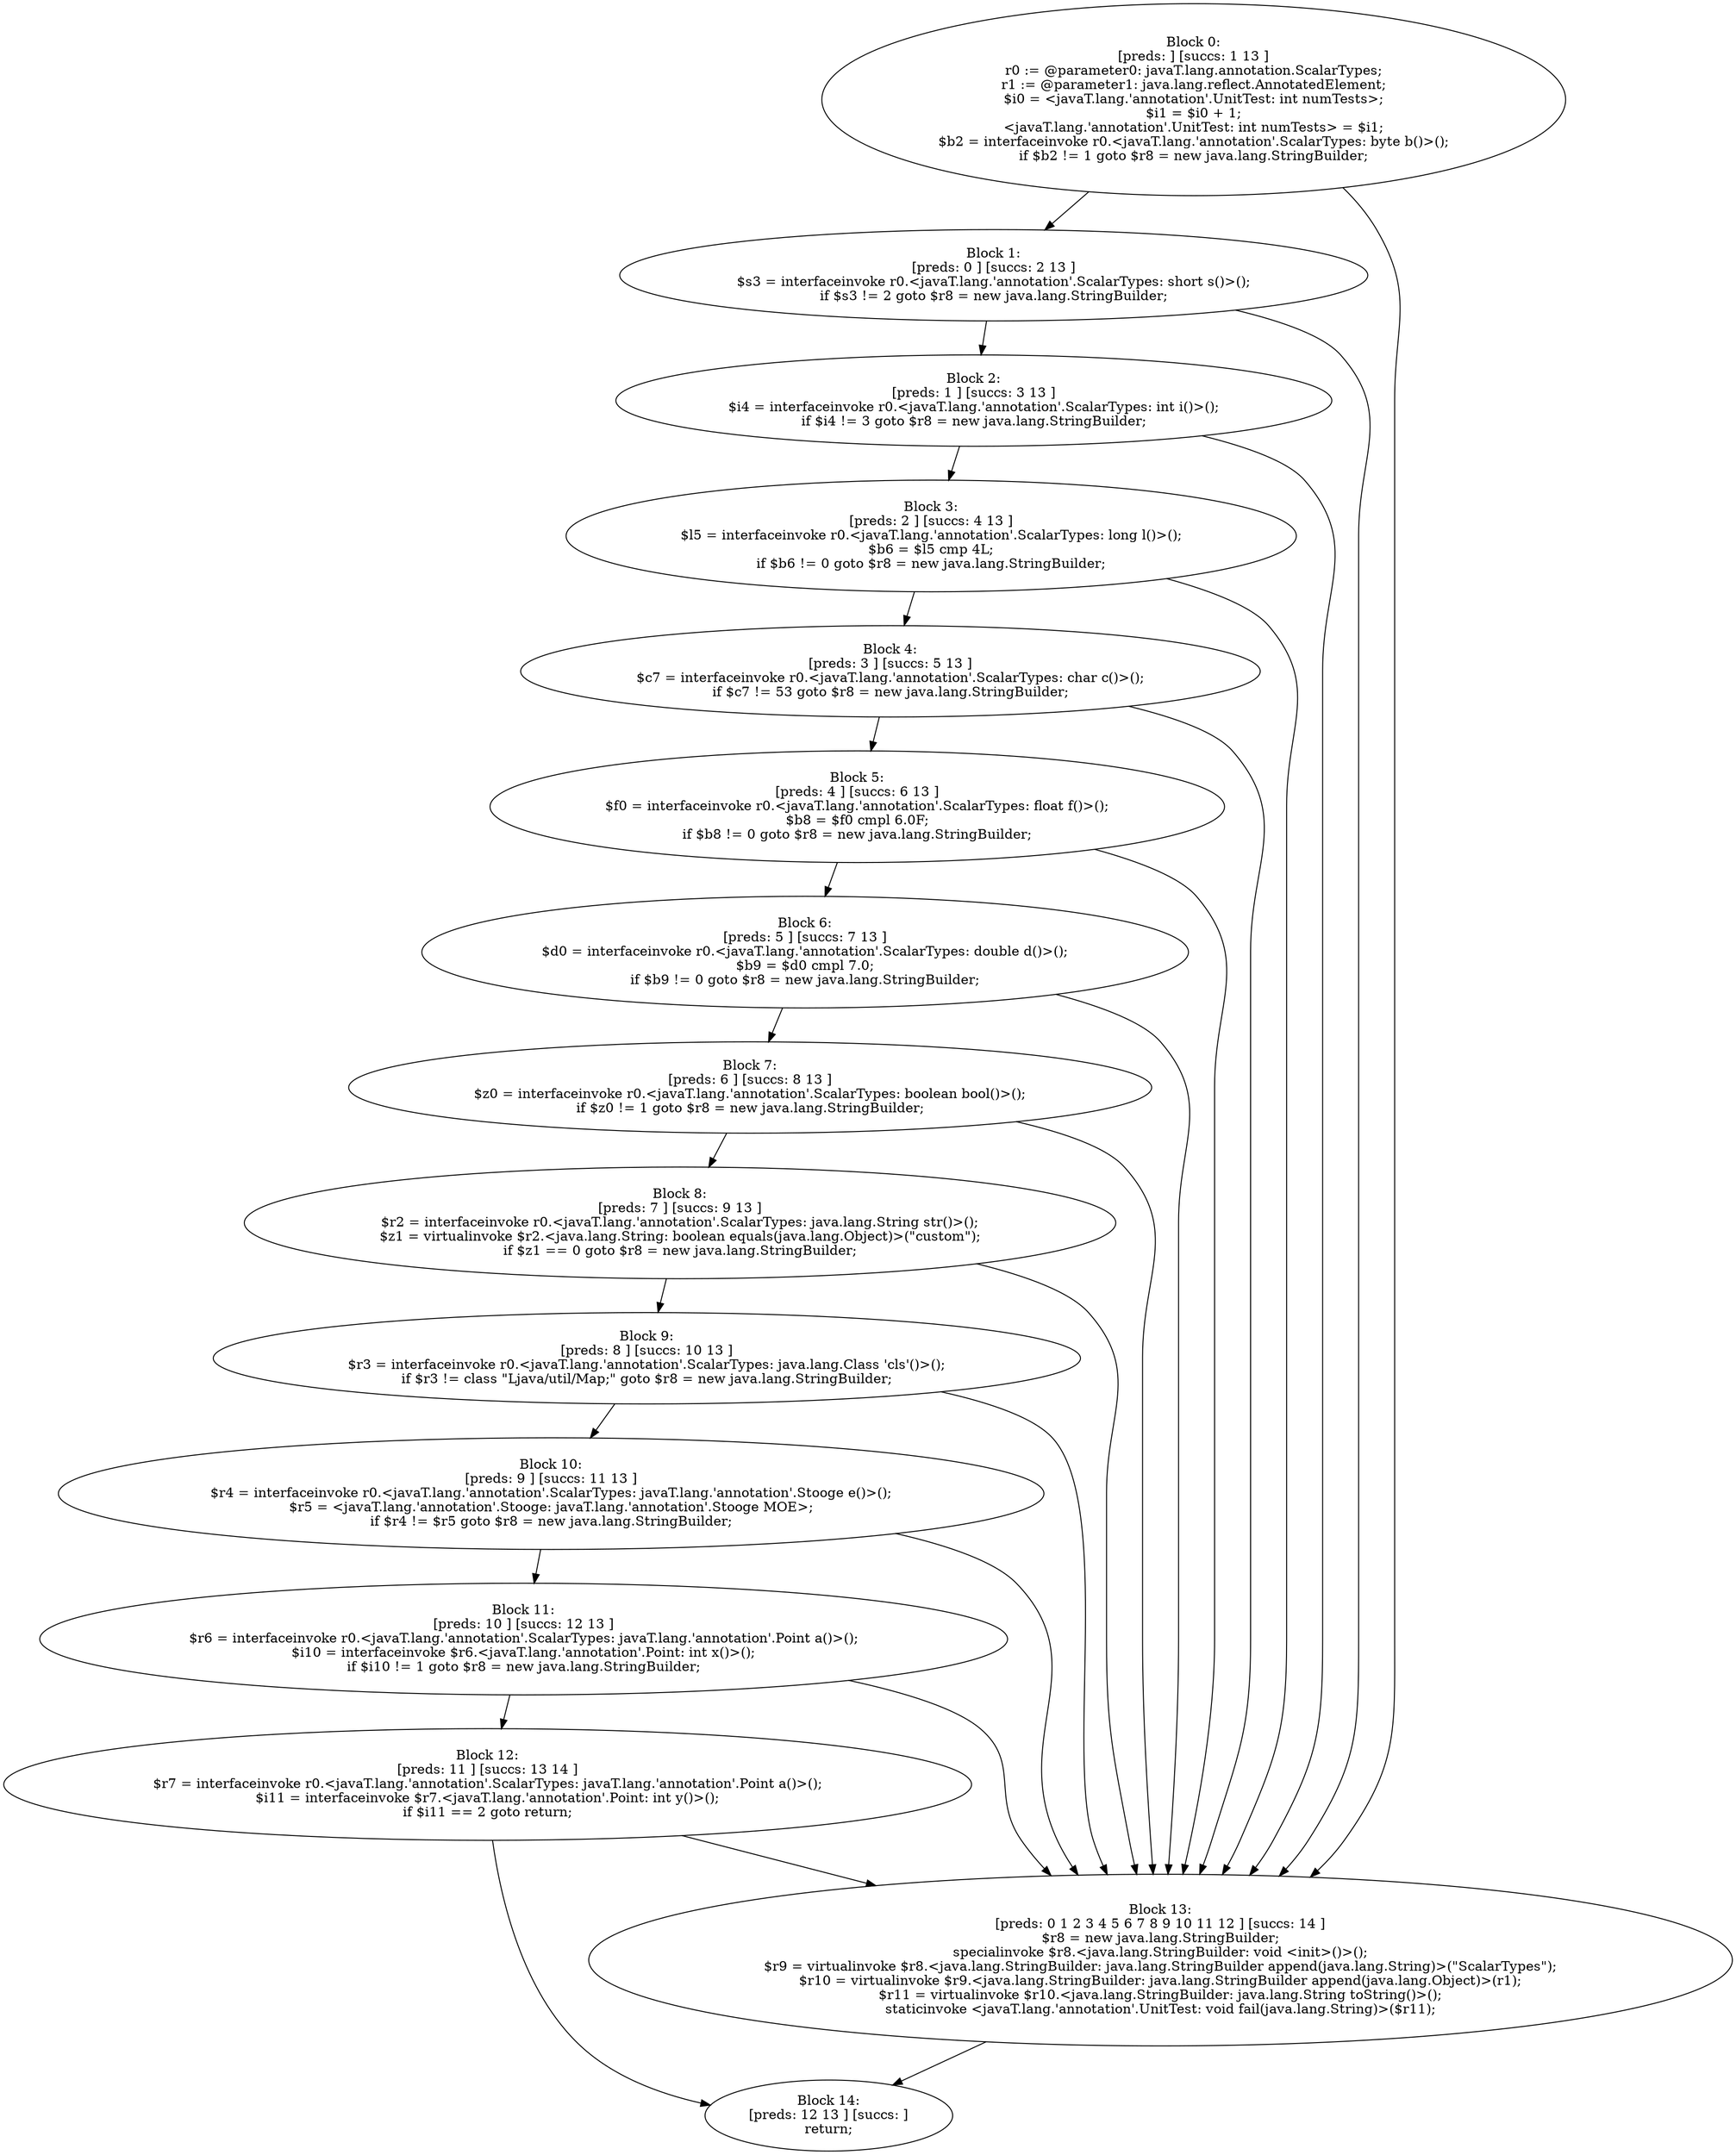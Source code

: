 digraph "unitGraph" {
    "Block 0:
[preds: ] [succs: 1 13 ]
r0 := @parameter0: javaT.lang.annotation.ScalarTypes;
r1 := @parameter1: java.lang.reflect.AnnotatedElement;
$i0 = <javaT.lang.'annotation'.UnitTest: int numTests>;
$i1 = $i0 + 1;
<javaT.lang.'annotation'.UnitTest: int numTests> = $i1;
$b2 = interfaceinvoke r0.<javaT.lang.'annotation'.ScalarTypes: byte b()>();
if $b2 != 1 goto $r8 = new java.lang.StringBuilder;
"
    "Block 1:
[preds: 0 ] [succs: 2 13 ]
$s3 = interfaceinvoke r0.<javaT.lang.'annotation'.ScalarTypes: short s()>();
if $s3 != 2 goto $r8 = new java.lang.StringBuilder;
"
    "Block 2:
[preds: 1 ] [succs: 3 13 ]
$i4 = interfaceinvoke r0.<javaT.lang.'annotation'.ScalarTypes: int i()>();
if $i4 != 3 goto $r8 = new java.lang.StringBuilder;
"
    "Block 3:
[preds: 2 ] [succs: 4 13 ]
$l5 = interfaceinvoke r0.<javaT.lang.'annotation'.ScalarTypes: long l()>();
$b6 = $l5 cmp 4L;
if $b6 != 0 goto $r8 = new java.lang.StringBuilder;
"
    "Block 4:
[preds: 3 ] [succs: 5 13 ]
$c7 = interfaceinvoke r0.<javaT.lang.'annotation'.ScalarTypes: char c()>();
if $c7 != 53 goto $r8 = new java.lang.StringBuilder;
"
    "Block 5:
[preds: 4 ] [succs: 6 13 ]
$f0 = interfaceinvoke r0.<javaT.lang.'annotation'.ScalarTypes: float f()>();
$b8 = $f0 cmpl 6.0F;
if $b8 != 0 goto $r8 = new java.lang.StringBuilder;
"
    "Block 6:
[preds: 5 ] [succs: 7 13 ]
$d0 = interfaceinvoke r0.<javaT.lang.'annotation'.ScalarTypes: double d()>();
$b9 = $d0 cmpl 7.0;
if $b9 != 0 goto $r8 = new java.lang.StringBuilder;
"
    "Block 7:
[preds: 6 ] [succs: 8 13 ]
$z0 = interfaceinvoke r0.<javaT.lang.'annotation'.ScalarTypes: boolean bool()>();
if $z0 != 1 goto $r8 = new java.lang.StringBuilder;
"
    "Block 8:
[preds: 7 ] [succs: 9 13 ]
$r2 = interfaceinvoke r0.<javaT.lang.'annotation'.ScalarTypes: java.lang.String str()>();
$z1 = virtualinvoke $r2.<java.lang.String: boolean equals(java.lang.Object)>(\"custom\");
if $z1 == 0 goto $r8 = new java.lang.StringBuilder;
"
    "Block 9:
[preds: 8 ] [succs: 10 13 ]
$r3 = interfaceinvoke r0.<javaT.lang.'annotation'.ScalarTypes: java.lang.Class 'cls'()>();
if $r3 != class \"Ljava/util/Map;\" goto $r8 = new java.lang.StringBuilder;
"
    "Block 10:
[preds: 9 ] [succs: 11 13 ]
$r4 = interfaceinvoke r0.<javaT.lang.'annotation'.ScalarTypes: javaT.lang.'annotation'.Stooge e()>();
$r5 = <javaT.lang.'annotation'.Stooge: javaT.lang.'annotation'.Stooge MOE>;
if $r4 != $r5 goto $r8 = new java.lang.StringBuilder;
"
    "Block 11:
[preds: 10 ] [succs: 12 13 ]
$r6 = interfaceinvoke r0.<javaT.lang.'annotation'.ScalarTypes: javaT.lang.'annotation'.Point a()>();
$i10 = interfaceinvoke $r6.<javaT.lang.'annotation'.Point: int x()>();
if $i10 != 1 goto $r8 = new java.lang.StringBuilder;
"
    "Block 12:
[preds: 11 ] [succs: 13 14 ]
$r7 = interfaceinvoke r0.<javaT.lang.'annotation'.ScalarTypes: javaT.lang.'annotation'.Point a()>();
$i11 = interfaceinvoke $r7.<javaT.lang.'annotation'.Point: int y()>();
if $i11 == 2 goto return;
"
    "Block 13:
[preds: 0 1 2 3 4 5 6 7 8 9 10 11 12 ] [succs: 14 ]
$r8 = new java.lang.StringBuilder;
specialinvoke $r8.<java.lang.StringBuilder: void <init>()>();
$r9 = virtualinvoke $r8.<java.lang.StringBuilder: java.lang.StringBuilder append(java.lang.String)>(\"ScalarTypes\");
$r10 = virtualinvoke $r9.<java.lang.StringBuilder: java.lang.StringBuilder append(java.lang.Object)>(r1);
$r11 = virtualinvoke $r10.<java.lang.StringBuilder: java.lang.String toString()>();
staticinvoke <javaT.lang.'annotation'.UnitTest: void fail(java.lang.String)>($r11);
"
    "Block 14:
[preds: 12 13 ] [succs: ]
return;
"
    "Block 0:
[preds: ] [succs: 1 13 ]
r0 := @parameter0: javaT.lang.annotation.ScalarTypes;
r1 := @parameter1: java.lang.reflect.AnnotatedElement;
$i0 = <javaT.lang.'annotation'.UnitTest: int numTests>;
$i1 = $i0 + 1;
<javaT.lang.'annotation'.UnitTest: int numTests> = $i1;
$b2 = interfaceinvoke r0.<javaT.lang.'annotation'.ScalarTypes: byte b()>();
if $b2 != 1 goto $r8 = new java.lang.StringBuilder;
"->"Block 1:
[preds: 0 ] [succs: 2 13 ]
$s3 = interfaceinvoke r0.<javaT.lang.'annotation'.ScalarTypes: short s()>();
if $s3 != 2 goto $r8 = new java.lang.StringBuilder;
";
    "Block 0:
[preds: ] [succs: 1 13 ]
r0 := @parameter0: javaT.lang.annotation.ScalarTypes;
r1 := @parameter1: java.lang.reflect.AnnotatedElement;
$i0 = <javaT.lang.'annotation'.UnitTest: int numTests>;
$i1 = $i0 + 1;
<javaT.lang.'annotation'.UnitTest: int numTests> = $i1;
$b2 = interfaceinvoke r0.<javaT.lang.'annotation'.ScalarTypes: byte b()>();
if $b2 != 1 goto $r8 = new java.lang.StringBuilder;
"->"Block 13:
[preds: 0 1 2 3 4 5 6 7 8 9 10 11 12 ] [succs: 14 ]
$r8 = new java.lang.StringBuilder;
specialinvoke $r8.<java.lang.StringBuilder: void <init>()>();
$r9 = virtualinvoke $r8.<java.lang.StringBuilder: java.lang.StringBuilder append(java.lang.String)>(\"ScalarTypes\");
$r10 = virtualinvoke $r9.<java.lang.StringBuilder: java.lang.StringBuilder append(java.lang.Object)>(r1);
$r11 = virtualinvoke $r10.<java.lang.StringBuilder: java.lang.String toString()>();
staticinvoke <javaT.lang.'annotation'.UnitTest: void fail(java.lang.String)>($r11);
";
    "Block 1:
[preds: 0 ] [succs: 2 13 ]
$s3 = interfaceinvoke r0.<javaT.lang.'annotation'.ScalarTypes: short s()>();
if $s3 != 2 goto $r8 = new java.lang.StringBuilder;
"->"Block 2:
[preds: 1 ] [succs: 3 13 ]
$i4 = interfaceinvoke r0.<javaT.lang.'annotation'.ScalarTypes: int i()>();
if $i4 != 3 goto $r8 = new java.lang.StringBuilder;
";
    "Block 1:
[preds: 0 ] [succs: 2 13 ]
$s3 = interfaceinvoke r0.<javaT.lang.'annotation'.ScalarTypes: short s()>();
if $s3 != 2 goto $r8 = new java.lang.StringBuilder;
"->"Block 13:
[preds: 0 1 2 3 4 5 6 7 8 9 10 11 12 ] [succs: 14 ]
$r8 = new java.lang.StringBuilder;
specialinvoke $r8.<java.lang.StringBuilder: void <init>()>();
$r9 = virtualinvoke $r8.<java.lang.StringBuilder: java.lang.StringBuilder append(java.lang.String)>(\"ScalarTypes\");
$r10 = virtualinvoke $r9.<java.lang.StringBuilder: java.lang.StringBuilder append(java.lang.Object)>(r1);
$r11 = virtualinvoke $r10.<java.lang.StringBuilder: java.lang.String toString()>();
staticinvoke <javaT.lang.'annotation'.UnitTest: void fail(java.lang.String)>($r11);
";
    "Block 2:
[preds: 1 ] [succs: 3 13 ]
$i4 = interfaceinvoke r0.<javaT.lang.'annotation'.ScalarTypes: int i()>();
if $i4 != 3 goto $r8 = new java.lang.StringBuilder;
"->"Block 3:
[preds: 2 ] [succs: 4 13 ]
$l5 = interfaceinvoke r0.<javaT.lang.'annotation'.ScalarTypes: long l()>();
$b6 = $l5 cmp 4L;
if $b6 != 0 goto $r8 = new java.lang.StringBuilder;
";
    "Block 2:
[preds: 1 ] [succs: 3 13 ]
$i4 = interfaceinvoke r0.<javaT.lang.'annotation'.ScalarTypes: int i()>();
if $i4 != 3 goto $r8 = new java.lang.StringBuilder;
"->"Block 13:
[preds: 0 1 2 3 4 5 6 7 8 9 10 11 12 ] [succs: 14 ]
$r8 = new java.lang.StringBuilder;
specialinvoke $r8.<java.lang.StringBuilder: void <init>()>();
$r9 = virtualinvoke $r8.<java.lang.StringBuilder: java.lang.StringBuilder append(java.lang.String)>(\"ScalarTypes\");
$r10 = virtualinvoke $r9.<java.lang.StringBuilder: java.lang.StringBuilder append(java.lang.Object)>(r1);
$r11 = virtualinvoke $r10.<java.lang.StringBuilder: java.lang.String toString()>();
staticinvoke <javaT.lang.'annotation'.UnitTest: void fail(java.lang.String)>($r11);
";
    "Block 3:
[preds: 2 ] [succs: 4 13 ]
$l5 = interfaceinvoke r0.<javaT.lang.'annotation'.ScalarTypes: long l()>();
$b6 = $l5 cmp 4L;
if $b6 != 0 goto $r8 = new java.lang.StringBuilder;
"->"Block 4:
[preds: 3 ] [succs: 5 13 ]
$c7 = interfaceinvoke r0.<javaT.lang.'annotation'.ScalarTypes: char c()>();
if $c7 != 53 goto $r8 = new java.lang.StringBuilder;
";
    "Block 3:
[preds: 2 ] [succs: 4 13 ]
$l5 = interfaceinvoke r0.<javaT.lang.'annotation'.ScalarTypes: long l()>();
$b6 = $l5 cmp 4L;
if $b6 != 0 goto $r8 = new java.lang.StringBuilder;
"->"Block 13:
[preds: 0 1 2 3 4 5 6 7 8 9 10 11 12 ] [succs: 14 ]
$r8 = new java.lang.StringBuilder;
specialinvoke $r8.<java.lang.StringBuilder: void <init>()>();
$r9 = virtualinvoke $r8.<java.lang.StringBuilder: java.lang.StringBuilder append(java.lang.String)>(\"ScalarTypes\");
$r10 = virtualinvoke $r9.<java.lang.StringBuilder: java.lang.StringBuilder append(java.lang.Object)>(r1);
$r11 = virtualinvoke $r10.<java.lang.StringBuilder: java.lang.String toString()>();
staticinvoke <javaT.lang.'annotation'.UnitTest: void fail(java.lang.String)>($r11);
";
    "Block 4:
[preds: 3 ] [succs: 5 13 ]
$c7 = interfaceinvoke r0.<javaT.lang.'annotation'.ScalarTypes: char c()>();
if $c7 != 53 goto $r8 = new java.lang.StringBuilder;
"->"Block 5:
[preds: 4 ] [succs: 6 13 ]
$f0 = interfaceinvoke r0.<javaT.lang.'annotation'.ScalarTypes: float f()>();
$b8 = $f0 cmpl 6.0F;
if $b8 != 0 goto $r8 = new java.lang.StringBuilder;
";
    "Block 4:
[preds: 3 ] [succs: 5 13 ]
$c7 = interfaceinvoke r0.<javaT.lang.'annotation'.ScalarTypes: char c()>();
if $c7 != 53 goto $r8 = new java.lang.StringBuilder;
"->"Block 13:
[preds: 0 1 2 3 4 5 6 7 8 9 10 11 12 ] [succs: 14 ]
$r8 = new java.lang.StringBuilder;
specialinvoke $r8.<java.lang.StringBuilder: void <init>()>();
$r9 = virtualinvoke $r8.<java.lang.StringBuilder: java.lang.StringBuilder append(java.lang.String)>(\"ScalarTypes\");
$r10 = virtualinvoke $r9.<java.lang.StringBuilder: java.lang.StringBuilder append(java.lang.Object)>(r1);
$r11 = virtualinvoke $r10.<java.lang.StringBuilder: java.lang.String toString()>();
staticinvoke <javaT.lang.'annotation'.UnitTest: void fail(java.lang.String)>($r11);
";
    "Block 5:
[preds: 4 ] [succs: 6 13 ]
$f0 = interfaceinvoke r0.<javaT.lang.'annotation'.ScalarTypes: float f()>();
$b8 = $f0 cmpl 6.0F;
if $b8 != 0 goto $r8 = new java.lang.StringBuilder;
"->"Block 6:
[preds: 5 ] [succs: 7 13 ]
$d0 = interfaceinvoke r0.<javaT.lang.'annotation'.ScalarTypes: double d()>();
$b9 = $d0 cmpl 7.0;
if $b9 != 0 goto $r8 = new java.lang.StringBuilder;
";
    "Block 5:
[preds: 4 ] [succs: 6 13 ]
$f0 = interfaceinvoke r0.<javaT.lang.'annotation'.ScalarTypes: float f()>();
$b8 = $f0 cmpl 6.0F;
if $b8 != 0 goto $r8 = new java.lang.StringBuilder;
"->"Block 13:
[preds: 0 1 2 3 4 5 6 7 8 9 10 11 12 ] [succs: 14 ]
$r8 = new java.lang.StringBuilder;
specialinvoke $r8.<java.lang.StringBuilder: void <init>()>();
$r9 = virtualinvoke $r8.<java.lang.StringBuilder: java.lang.StringBuilder append(java.lang.String)>(\"ScalarTypes\");
$r10 = virtualinvoke $r9.<java.lang.StringBuilder: java.lang.StringBuilder append(java.lang.Object)>(r1);
$r11 = virtualinvoke $r10.<java.lang.StringBuilder: java.lang.String toString()>();
staticinvoke <javaT.lang.'annotation'.UnitTest: void fail(java.lang.String)>($r11);
";
    "Block 6:
[preds: 5 ] [succs: 7 13 ]
$d0 = interfaceinvoke r0.<javaT.lang.'annotation'.ScalarTypes: double d()>();
$b9 = $d0 cmpl 7.0;
if $b9 != 0 goto $r8 = new java.lang.StringBuilder;
"->"Block 7:
[preds: 6 ] [succs: 8 13 ]
$z0 = interfaceinvoke r0.<javaT.lang.'annotation'.ScalarTypes: boolean bool()>();
if $z0 != 1 goto $r8 = new java.lang.StringBuilder;
";
    "Block 6:
[preds: 5 ] [succs: 7 13 ]
$d0 = interfaceinvoke r0.<javaT.lang.'annotation'.ScalarTypes: double d()>();
$b9 = $d0 cmpl 7.0;
if $b9 != 0 goto $r8 = new java.lang.StringBuilder;
"->"Block 13:
[preds: 0 1 2 3 4 5 6 7 8 9 10 11 12 ] [succs: 14 ]
$r8 = new java.lang.StringBuilder;
specialinvoke $r8.<java.lang.StringBuilder: void <init>()>();
$r9 = virtualinvoke $r8.<java.lang.StringBuilder: java.lang.StringBuilder append(java.lang.String)>(\"ScalarTypes\");
$r10 = virtualinvoke $r9.<java.lang.StringBuilder: java.lang.StringBuilder append(java.lang.Object)>(r1);
$r11 = virtualinvoke $r10.<java.lang.StringBuilder: java.lang.String toString()>();
staticinvoke <javaT.lang.'annotation'.UnitTest: void fail(java.lang.String)>($r11);
";
    "Block 7:
[preds: 6 ] [succs: 8 13 ]
$z0 = interfaceinvoke r0.<javaT.lang.'annotation'.ScalarTypes: boolean bool()>();
if $z0 != 1 goto $r8 = new java.lang.StringBuilder;
"->"Block 8:
[preds: 7 ] [succs: 9 13 ]
$r2 = interfaceinvoke r0.<javaT.lang.'annotation'.ScalarTypes: java.lang.String str()>();
$z1 = virtualinvoke $r2.<java.lang.String: boolean equals(java.lang.Object)>(\"custom\");
if $z1 == 0 goto $r8 = new java.lang.StringBuilder;
";
    "Block 7:
[preds: 6 ] [succs: 8 13 ]
$z0 = interfaceinvoke r0.<javaT.lang.'annotation'.ScalarTypes: boolean bool()>();
if $z0 != 1 goto $r8 = new java.lang.StringBuilder;
"->"Block 13:
[preds: 0 1 2 3 4 5 6 7 8 9 10 11 12 ] [succs: 14 ]
$r8 = new java.lang.StringBuilder;
specialinvoke $r8.<java.lang.StringBuilder: void <init>()>();
$r9 = virtualinvoke $r8.<java.lang.StringBuilder: java.lang.StringBuilder append(java.lang.String)>(\"ScalarTypes\");
$r10 = virtualinvoke $r9.<java.lang.StringBuilder: java.lang.StringBuilder append(java.lang.Object)>(r1);
$r11 = virtualinvoke $r10.<java.lang.StringBuilder: java.lang.String toString()>();
staticinvoke <javaT.lang.'annotation'.UnitTest: void fail(java.lang.String)>($r11);
";
    "Block 8:
[preds: 7 ] [succs: 9 13 ]
$r2 = interfaceinvoke r0.<javaT.lang.'annotation'.ScalarTypes: java.lang.String str()>();
$z1 = virtualinvoke $r2.<java.lang.String: boolean equals(java.lang.Object)>(\"custom\");
if $z1 == 0 goto $r8 = new java.lang.StringBuilder;
"->"Block 9:
[preds: 8 ] [succs: 10 13 ]
$r3 = interfaceinvoke r0.<javaT.lang.'annotation'.ScalarTypes: java.lang.Class 'cls'()>();
if $r3 != class \"Ljava/util/Map;\" goto $r8 = new java.lang.StringBuilder;
";
    "Block 8:
[preds: 7 ] [succs: 9 13 ]
$r2 = interfaceinvoke r0.<javaT.lang.'annotation'.ScalarTypes: java.lang.String str()>();
$z1 = virtualinvoke $r2.<java.lang.String: boolean equals(java.lang.Object)>(\"custom\");
if $z1 == 0 goto $r8 = new java.lang.StringBuilder;
"->"Block 13:
[preds: 0 1 2 3 4 5 6 7 8 9 10 11 12 ] [succs: 14 ]
$r8 = new java.lang.StringBuilder;
specialinvoke $r8.<java.lang.StringBuilder: void <init>()>();
$r9 = virtualinvoke $r8.<java.lang.StringBuilder: java.lang.StringBuilder append(java.lang.String)>(\"ScalarTypes\");
$r10 = virtualinvoke $r9.<java.lang.StringBuilder: java.lang.StringBuilder append(java.lang.Object)>(r1);
$r11 = virtualinvoke $r10.<java.lang.StringBuilder: java.lang.String toString()>();
staticinvoke <javaT.lang.'annotation'.UnitTest: void fail(java.lang.String)>($r11);
";
    "Block 9:
[preds: 8 ] [succs: 10 13 ]
$r3 = interfaceinvoke r0.<javaT.lang.'annotation'.ScalarTypes: java.lang.Class 'cls'()>();
if $r3 != class \"Ljava/util/Map;\" goto $r8 = new java.lang.StringBuilder;
"->"Block 10:
[preds: 9 ] [succs: 11 13 ]
$r4 = interfaceinvoke r0.<javaT.lang.'annotation'.ScalarTypes: javaT.lang.'annotation'.Stooge e()>();
$r5 = <javaT.lang.'annotation'.Stooge: javaT.lang.'annotation'.Stooge MOE>;
if $r4 != $r5 goto $r8 = new java.lang.StringBuilder;
";
    "Block 9:
[preds: 8 ] [succs: 10 13 ]
$r3 = interfaceinvoke r0.<javaT.lang.'annotation'.ScalarTypes: java.lang.Class 'cls'()>();
if $r3 != class \"Ljava/util/Map;\" goto $r8 = new java.lang.StringBuilder;
"->"Block 13:
[preds: 0 1 2 3 4 5 6 7 8 9 10 11 12 ] [succs: 14 ]
$r8 = new java.lang.StringBuilder;
specialinvoke $r8.<java.lang.StringBuilder: void <init>()>();
$r9 = virtualinvoke $r8.<java.lang.StringBuilder: java.lang.StringBuilder append(java.lang.String)>(\"ScalarTypes\");
$r10 = virtualinvoke $r9.<java.lang.StringBuilder: java.lang.StringBuilder append(java.lang.Object)>(r1);
$r11 = virtualinvoke $r10.<java.lang.StringBuilder: java.lang.String toString()>();
staticinvoke <javaT.lang.'annotation'.UnitTest: void fail(java.lang.String)>($r11);
";
    "Block 10:
[preds: 9 ] [succs: 11 13 ]
$r4 = interfaceinvoke r0.<javaT.lang.'annotation'.ScalarTypes: javaT.lang.'annotation'.Stooge e()>();
$r5 = <javaT.lang.'annotation'.Stooge: javaT.lang.'annotation'.Stooge MOE>;
if $r4 != $r5 goto $r8 = new java.lang.StringBuilder;
"->"Block 11:
[preds: 10 ] [succs: 12 13 ]
$r6 = interfaceinvoke r0.<javaT.lang.'annotation'.ScalarTypes: javaT.lang.'annotation'.Point a()>();
$i10 = interfaceinvoke $r6.<javaT.lang.'annotation'.Point: int x()>();
if $i10 != 1 goto $r8 = new java.lang.StringBuilder;
";
    "Block 10:
[preds: 9 ] [succs: 11 13 ]
$r4 = interfaceinvoke r0.<javaT.lang.'annotation'.ScalarTypes: javaT.lang.'annotation'.Stooge e()>();
$r5 = <javaT.lang.'annotation'.Stooge: javaT.lang.'annotation'.Stooge MOE>;
if $r4 != $r5 goto $r8 = new java.lang.StringBuilder;
"->"Block 13:
[preds: 0 1 2 3 4 5 6 7 8 9 10 11 12 ] [succs: 14 ]
$r8 = new java.lang.StringBuilder;
specialinvoke $r8.<java.lang.StringBuilder: void <init>()>();
$r9 = virtualinvoke $r8.<java.lang.StringBuilder: java.lang.StringBuilder append(java.lang.String)>(\"ScalarTypes\");
$r10 = virtualinvoke $r9.<java.lang.StringBuilder: java.lang.StringBuilder append(java.lang.Object)>(r1);
$r11 = virtualinvoke $r10.<java.lang.StringBuilder: java.lang.String toString()>();
staticinvoke <javaT.lang.'annotation'.UnitTest: void fail(java.lang.String)>($r11);
";
    "Block 11:
[preds: 10 ] [succs: 12 13 ]
$r6 = interfaceinvoke r0.<javaT.lang.'annotation'.ScalarTypes: javaT.lang.'annotation'.Point a()>();
$i10 = interfaceinvoke $r6.<javaT.lang.'annotation'.Point: int x()>();
if $i10 != 1 goto $r8 = new java.lang.StringBuilder;
"->"Block 12:
[preds: 11 ] [succs: 13 14 ]
$r7 = interfaceinvoke r0.<javaT.lang.'annotation'.ScalarTypes: javaT.lang.'annotation'.Point a()>();
$i11 = interfaceinvoke $r7.<javaT.lang.'annotation'.Point: int y()>();
if $i11 == 2 goto return;
";
    "Block 11:
[preds: 10 ] [succs: 12 13 ]
$r6 = interfaceinvoke r0.<javaT.lang.'annotation'.ScalarTypes: javaT.lang.'annotation'.Point a()>();
$i10 = interfaceinvoke $r6.<javaT.lang.'annotation'.Point: int x()>();
if $i10 != 1 goto $r8 = new java.lang.StringBuilder;
"->"Block 13:
[preds: 0 1 2 3 4 5 6 7 8 9 10 11 12 ] [succs: 14 ]
$r8 = new java.lang.StringBuilder;
specialinvoke $r8.<java.lang.StringBuilder: void <init>()>();
$r9 = virtualinvoke $r8.<java.lang.StringBuilder: java.lang.StringBuilder append(java.lang.String)>(\"ScalarTypes\");
$r10 = virtualinvoke $r9.<java.lang.StringBuilder: java.lang.StringBuilder append(java.lang.Object)>(r1);
$r11 = virtualinvoke $r10.<java.lang.StringBuilder: java.lang.String toString()>();
staticinvoke <javaT.lang.'annotation'.UnitTest: void fail(java.lang.String)>($r11);
";
    "Block 12:
[preds: 11 ] [succs: 13 14 ]
$r7 = interfaceinvoke r0.<javaT.lang.'annotation'.ScalarTypes: javaT.lang.'annotation'.Point a()>();
$i11 = interfaceinvoke $r7.<javaT.lang.'annotation'.Point: int y()>();
if $i11 == 2 goto return;
"->"Block 13:
[preds: 0 1 2 3 4 5 6 7 8 9 10 11 12 ] [succs: 14 ]
$r8 = new java.lang.StringBuilder;
specialinvoke $r8.<java.lang.StringBuilder: void <init>()>();
$r9 = virtualinvoke $r8.<java.lang.StringBuilder: java.lang.StringBuilder append(java.lang.String)>(\"ScalarTypes\");
$r10 = virtualinvoke $r9.<java.lang.StringBuilder: java.lang.StringBuilder append(java.lang.Object)>(r1);
$r11 = virtualinvoke $r10.<java.lang.StringBuilder: java.lang.String toString()>();
staticinvoke <javaT.lang.'annotation'.UnitTest: void fail(java.lang.String)>($r11);
";
    "Block 12:
[preds: 11 ] [succs: 13 14 ]
$r7 = interfaceinvoke r0.<javaT.lang.'annotation'.ScalarTypes: javaT.lang.'annotation'.Point a()>();
$i11 = interfaceinvoke $r7.<javaT.lang.'annotation'.Point: int y()>();
if $i11 == 2 goto return;
"->"Block 14:
[preds: 12 13 ] [succs: ]
return;
";
    "Block 13:
[preds: 0 1 2 3 4 5 6 7 8 9 10 11 12 ] [succs: 14 ]
$r8 = new java.lang.StringBuilder;
specialinvoke $r8.<java.lang.StringBuilder: void <init>()>();
$r9 = virtualinvoke $r8.<java.lang.StringBuilder: java.lang.StringBuilder append(java.lang.String)>(\"ScalarTypes\");
$r10 = virtualinvoke $r9.<java.lang.StringBuilder: java.lang.StringBuilder append(java.lang.Object)>(r1);
$r11 = virtualinvoke $r10.<java.lang.StringBuilder: java.lang.String toString()>();
staticinvoke <javaT.lang.'annotation'.UnitTest: void fail(java.lang.String)>($r11);
"->"Block 14:
[preds: 12 13 ] [succs: ]
return;
";
}

